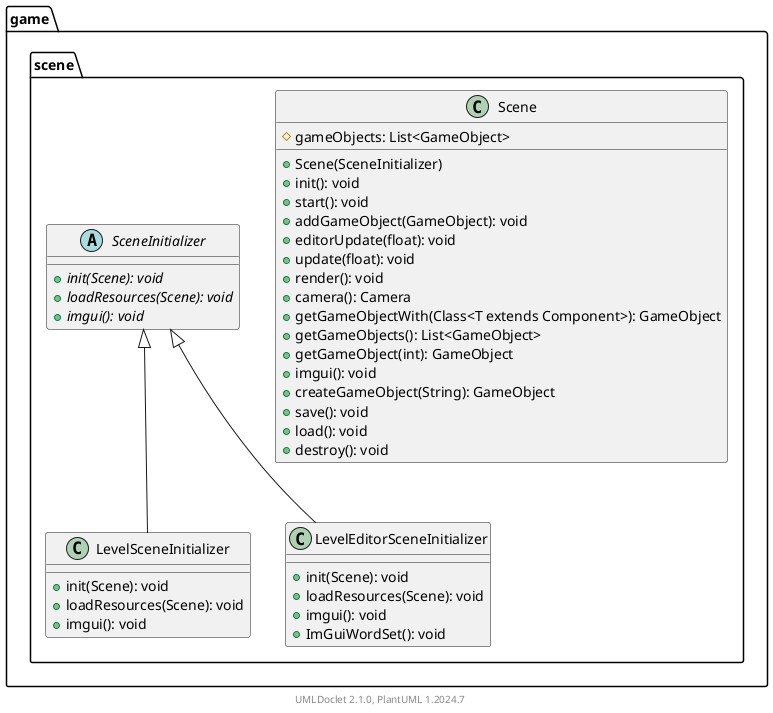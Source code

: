 @startuml
    namespace game.scene {

        class LevelSceneInitializer [[LevelSceneInitializer.html]] {
            +init(Scene): void
            +loadResources(Scene): void
            +imgui(): void
        }

        class LevelEditorSceneInitializer [[LevelEditorSceneInitializer.html]] {
            +init(Scene): void
            +loadResources(Scene): void
            +imgui(): void
            +ImGuiWordSet(): void
        }

        class Scene [[Scene.html]] {
            #gameObjects: List<GameObject>
            +Scene(SceneInitializer)
            +init(): void
            +start(): void
            +addGameObject(GameObject): void
            +editorUpdate(float): void
            +update(float): void
            +render(): void
            +camera(): Camera
            +getGameObjectWith(Class<T extends Component>): GameObject
            +getGameObjects(): List<GameObject>
            +getGameObject(int): GameObject
            +imgui(): void
            +createGameObject(String): GameObject
            +save(): void
            +load(): void
            +destroy(): void
        }

        abstract class SceneInitializer [[SceneInitializer.html]] {
            {abstract} +init(Scene): void
            {abstract} +loadResources(Scene): void
            {abstract} +imgui(): void
        }

        SceneInitializer <|-- LevelSceneInitializer
        SceneInitializer <|-- LevelEditorSceneInitializer
    }

    center footer UMLDoclet 2.1.0, PlantUML %version()
@enduml
